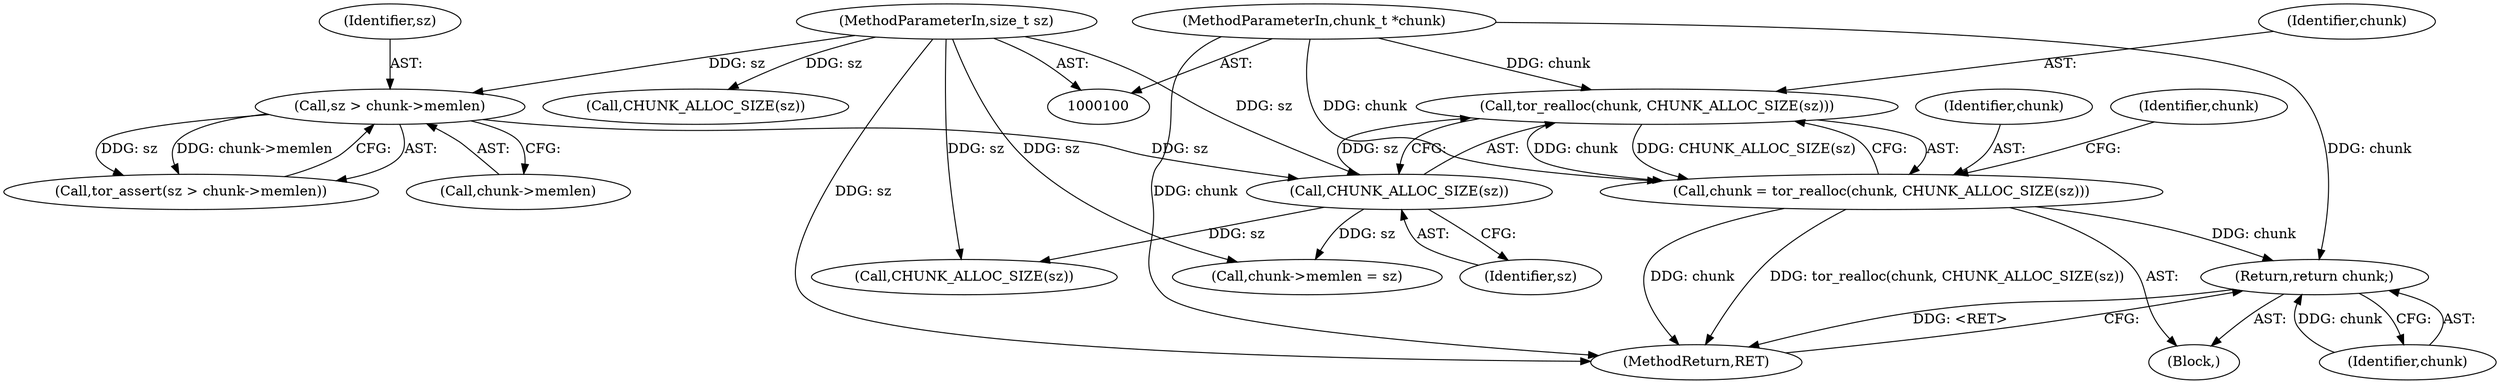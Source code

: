 digraph "1_tor_3cea86eb2fbb65949673eb4ba8ebb695c87a57ce@API" {
"1000128" [label="(Call,tor_realloc(chunk, CHUNK_ALLOC_SIZE(sz)))"];
"1000101" [label="(MethodParameterIn,chunk_t *chunk)"];
"1000130" [label="(Call,CHUNK_ALLOC_SIZE(sz))"];
"1000112" [label="(Call,sz > chunk->memlen)"];
"1000102" [label="(MethodParameterIn,size_t sz)"];
"1000126" [label="(Call,chunk = tor_realloc(chunk, CHUNK_ALLOC_SIZE(sz)))"];
"1000166" [label="(Return,return chunk;)"];
"1000112" [label="(Call,sz > chunk->memlen)"];
"1000114" [label="(Call,chunk->memlen)"];
"1000126" [label="(Call,chunk = tor_realloc(chunk, CHUNK_ALLOC_SIZE(sz)))"];
"1000131" [label="(Identifier,sz)"];
"1000129" [label="(Identifier,chunk)"];
"1000127" [label="(Identifier,chunk)"];
"1000102" [label="(MethodParameterIn,size_t sz)"];
"1000134" [label="(Identifier,chunk)"];
"1000130" [label="(Call,CHUNK_ALLOC_SIZE(sz))"];
"1000166" [label="(Return,return chunk;)"];
"1000162" [label="(Call,CHUNK_ALLOC_SIZE(sz))"];
"1000101" [label="(MethodParameterIn,chunk_t *chunk)"];
"1000167" [label="(Identifier,chunk)"];
"1000168" [label="(MethodReturn,RET)"];
"1000103" [label="(Block,)"];
"1000157" [label="(Call,CHUNK_ALLOC_SIZE(sz))"];
"1000111" [label="(Call,tor_assert(sz > chunk->memlen))"];
"1000132" [label="(Call,chunk->memlen = sz)"];
"1000113" [label="(Identifier,sz)"];
"1000128" [label="(Call,tor_realloc(chunk, CHUNK_ALLOC_SIZE(sz)))"];
"1000128" -> "1000126"  [label="AST: "];
"1000128" -> "1000130"  [label="CFG: "];
"1000129" -> "1000128"  [label="AST: "];
"1000130" -> "1000128"  [label="AST: "];
"1000126" -> "1000128"  [label="CFG: "];
"1000128" -> "1000126"  [label="DDG: chunk"];
"1000128" -> "1000126"  [label="DDG: CHUNK_ALLOC_SIZE(sz)"];
"1000101" -> "1000128"  [label="DDG: chunk"];
"1000130" -> "1000128"  [label="DDG: sz"];
"1000101" -> "1000100"  [label="AST: "];
"1000101" -> "1000168"  [label="DDG: chunk"];
"1000101" -> "1000126"  [label="DDG: chunk"];
"1000101" -> "1000166"  [label="DDG: chunk"];
"1000130" -> "1000131"  [label="CFG: "];
"1000131" -> "1000130"  [label="AST: "];
"1000112" -> "1000130"  [label="DDG: sz"];
"1000102" -> "1000130"  [label="DDG: sz"];
"1000130" -> "1000132"  [label="DDG: sz"];
"1000130" -> "1000157"  [label="DDG: sz"];
"1000112" -> "1000111"  [label="AST: "];
"1000112" -> "1000114"  [label="CFG: "];
"1000113" -> "1000112"  [label="AST: "];
"1000114" -> "1000112"  [label="AST: "];
"1000111" -> "1000112"  [label="CFG: "];
"1000112" -> "1000111"  [label="DDG: sz"];
"1000112" -> "1000111"  [label="DDG: chunk->memlen"];
"1000102" -> "1000112"  [label="DDG: sz"];
"1000102" -> "1000100"  [label="AST: "];
"1000102" -> "1000168"  [label="DDG: sz"];
"1000102" -> "1000132"  [label="DDG: sz"];
"1000102" -> "1000157"  [label="DDG: sz"];
"1000102" -> "1000162"  [label="DDG: sz"];
"1000126" -> "1000103"  [label="AST: "];
"1000127" -> "1000126"  [label="AST: "];
"1000134" -> "1000126"  [label="CFG: "];
"1000126" -> "1000168"  [label="DDG: chunk"];
"1000126" -> "1000168"  [label="DDG: tor_realloc(chunk, CHUNK_ALLOC_SIZE(sz))"];
"1000126" -> "1000166"  [label="DDG: chunk"];
"1000166" -> "1000103"  [label="AST: "];
"1000166" -> "1000167"  [label="CFG: "];
"1000167" -> "1000166"  [label="AST: "];
"1000168" -> "1000166"  [label="CFG: "];
"1000166" -> "1000168"  [label="DDG: <RET>"];
"1000167" -> "1000166"  [label="DDG: chunk"];
}
